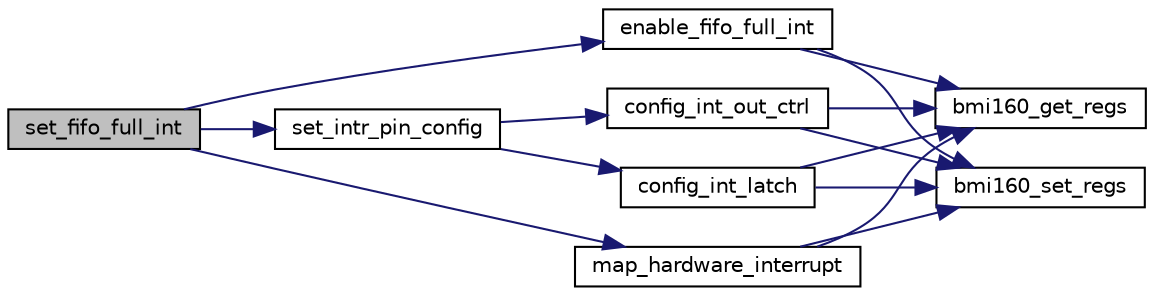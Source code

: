 digraph "set_fifo_full_int"
{
  edge [fontname="Helvetica",fontsize="10",labelfontname="Helvetica",labelfontsize="10"];
  node [fontname="Helvetica",fontsize="10",shape=record];
  rankdir="LR";
  Node1 [label="set_fifo_full_int",height=0.2,width=0.4,color="black", fillcolor="grey75", style="filled", fontcolor="black"];
  Node1 -> Node2 [color="midnightblue",fontsize="10",style="solid",fontname="Helvetica"];
  Node2 [label="enable_fifo_full_int",height=0.2,width=0.4,color="black", fillcolor="white", style="filled",URL="$bmi160_8c.html#a3305199f006ca6f3db2402b012327988",tooltip="This enable the FIFO full interrupt engine. "];
  Node2 -> Node3 [color="midnightblue",fontsize="10",style="solid",fontname="Helvetica"];
  Node3 [label="bmi160_get_regs",height=0.2,width=0.4,color="black", fillcolor="white", style="filled",URL="$bmi160_8c.html#a9bebc4a575526f49e625a87de9478e04",tooltip="This API reads the data from the given register address of sensor. "];
  Node2 -> Node4 [color="midnightblue",fontsize="10",style="solid",fontname="Helvetica"];
  Node4 [label="bmi160_set_regs",height=0.2,width=0.4,color="black", fillcolor="white", style="filled",URL="$bmi160_8c.html#a5bea435582a9fdb2c331f64b61e0d6c5",tooltip="This API writes the given data to the register address of sensor. "];
  Node1 -> Node5 [color="midnightblue",fontsize="10",style="solid",fontname="Helvetica"];
  Node5 [label="set_intr_pin_config",height=0.2,width=0.4,color="black", fillcolor="white", style="filled",URL="$bmi160_8c.html#ac8c8fb9cab8826a3dd5da5f1caff0be6",tooltip="This API configures the pins to fire the interrupt signal when it occurs. "];
  Node5 -> Node6 [color="midnightblue",fontsize="10",style="solid",fontname="Helvetica"];
  Node6 [label="config_int_out_ctrl",height=0.2,width=0.4,color="black", fillcolor="white", style="filled",URL="$bmi160_8c.html#adfdf621d43c30d1725e3b0d90121897b",tooltip="This API configure the behavioural setting of interrupt pin. "];
  Node6 -> Node3 [color="midnightblue",fontsize="10",style="solid",fontname="Helvetica"];
  Node6 -> Node4 [color="midnightblue",fontsize="10",style="solid",fontname="Helvetica"];
  Node5 -> Node7 [color="midnightblue",fontsize="10",style="solid",fontname="Helvetica"];
  Node7 [label="config_int_latch",height=0.2,width=0.4,color="black", fillcolor="white", style="filled",URL="$bmi160_8c.html#aa35edab511d1366601fa47a0b9632a6b",tooltip="This API configure the mode(input enable, latch or non-latch) of interrupt pin. "];
  Node7 -> Node3 [color="midnightblue",fontsize="10",style="solid",fontname="Helvetica"];
  Node7 -> Node4 [color="midnightblue",fontsize="10",style="solid",fontname="Helvetica"];
  Node1 -> Node8 [color="midnightblue",fontsize="10",style="solid",fontname="Helvetica"];
  Node8 [label="map_hardware_interrupt",height=0.2,width=0.4,color="black", fillcolor="white", style="filled",URL="$bmi160_8c.html#ab4fd2f4891ec099638d53859ad880e57",tooltip="This API is used to map/unmap the Dataready(Accel & Gyro), FIFO full and FIFO watermark interrupt..."];
  Node8 -> Node3 [color="midnightblue",fontsize="10",style="solid",fontname="Helvetica"];
  Node8 -> Node4 [color="midnightblue",fontsize="10",style="solid",fontname="Helvetica"];
}
